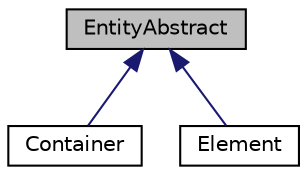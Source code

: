 digraph "EntityAbstract"
{
 // LATEX_PDF_SIZE
  edge [fontname="Helvetica",fontsize="10",labelfontname="Helvetica",labelfontsize="10"];
  node [fontname="Helvetica",fontsize="10",shape=record];
  Node1 [label="EntityAbstract",height=0.2,width=0.4,color="black", fillcolor="grey75", style="filled", fontcolor="black",tooltip=" "];
  Node1 -> Node2 [dir="back",color="midnightblue",fontsize="10",style="solid"];
  Node2 [label="Container",height=0.2,width=0.4,color="black", fillcolor="white", style="filled",URL="$class_html_object_model_1_1_container.html",tooltip=" "];
  Node1 -> Node3 [dir="back",color="midnightblue",fontsize="10",style="solid"];
  Node3 [label="Element",height=0.2,width=0.4,color="black", fillcolor="white", style="filled",URL="$class_html_object_model_1_1_element.html",tooltip=" "];
}
